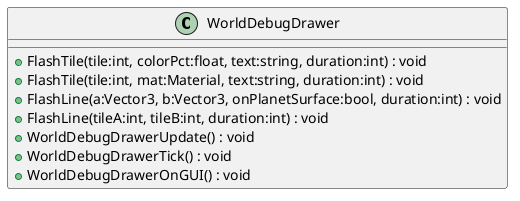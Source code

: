 @startuml
class WorldDebugDrawer {
    + FlashTile(tile:int, colorPct:float, text:string, duration:int) : void
    + FlashTile(tile:int, mat:Material, text:string, duration:int) : void
    + FlashLine(a:Vector3, b:Vector3, onPlanetSurface:bool, duration:int) : void
    + FlashLine(tileA:int, tileB:int, duration:int) : void
    + WorldDebugDrawerUpdate() : void
    + WorldDebugDrawerTick() : void
    + WorldDebugDrawerOnGUI() : void
}
@enduml
